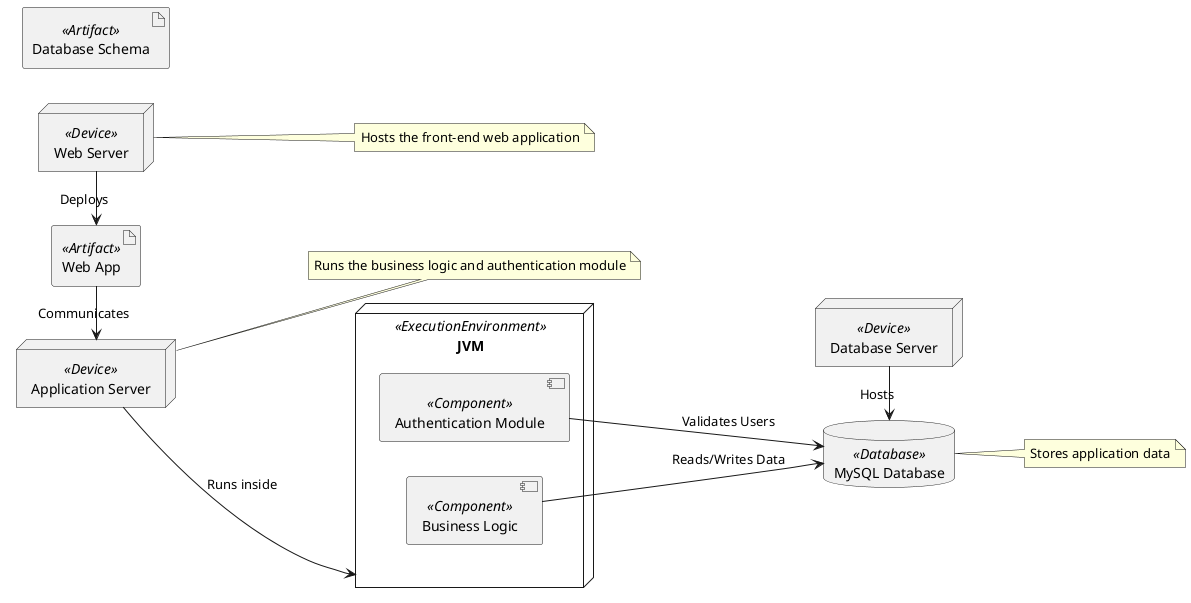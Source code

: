 @startuml

' Force vertical layout
left to right direction

' Define Nodes
node "Web Server" <<Device>> as WebServer
node "Application Server" <<Device>> as AppServer
node "Database Server" <<Device>> as DBServer

' Define Execution Environment
node "JVM" <<ExecutionEnvironment>> as JVM {
    component "Business Logic" <<Component>> as BL
    component "Authentication Module" <<Component>> as Auth
}

' Define Artifacts
artifact "Web App" <<Artifact>> as WebApp
artifact "Database Schema" <<Artifact>> as DBSchema

' Define Database
database "MySQL Database" <<Database>> as MySQLDB

' Relationships
WebServer -right-> WebApp : Deploys
WebApp -right-> AppServer : Communicates
AppServer -down-> JVM : Runs inside
BL -down-> MySQLDB : Reads/Writes Data
Auth -right-> MySQLDB : Validates Users
DBServer -right-> MySQLDB : Hosts

' Notes
note right of WebServer
  Hosts the front-end web application
end note

note right of AppServer
  Runs the business logic and authentication module
end note

note right of MySQLDB
  Stores application data
end note

@enduml
